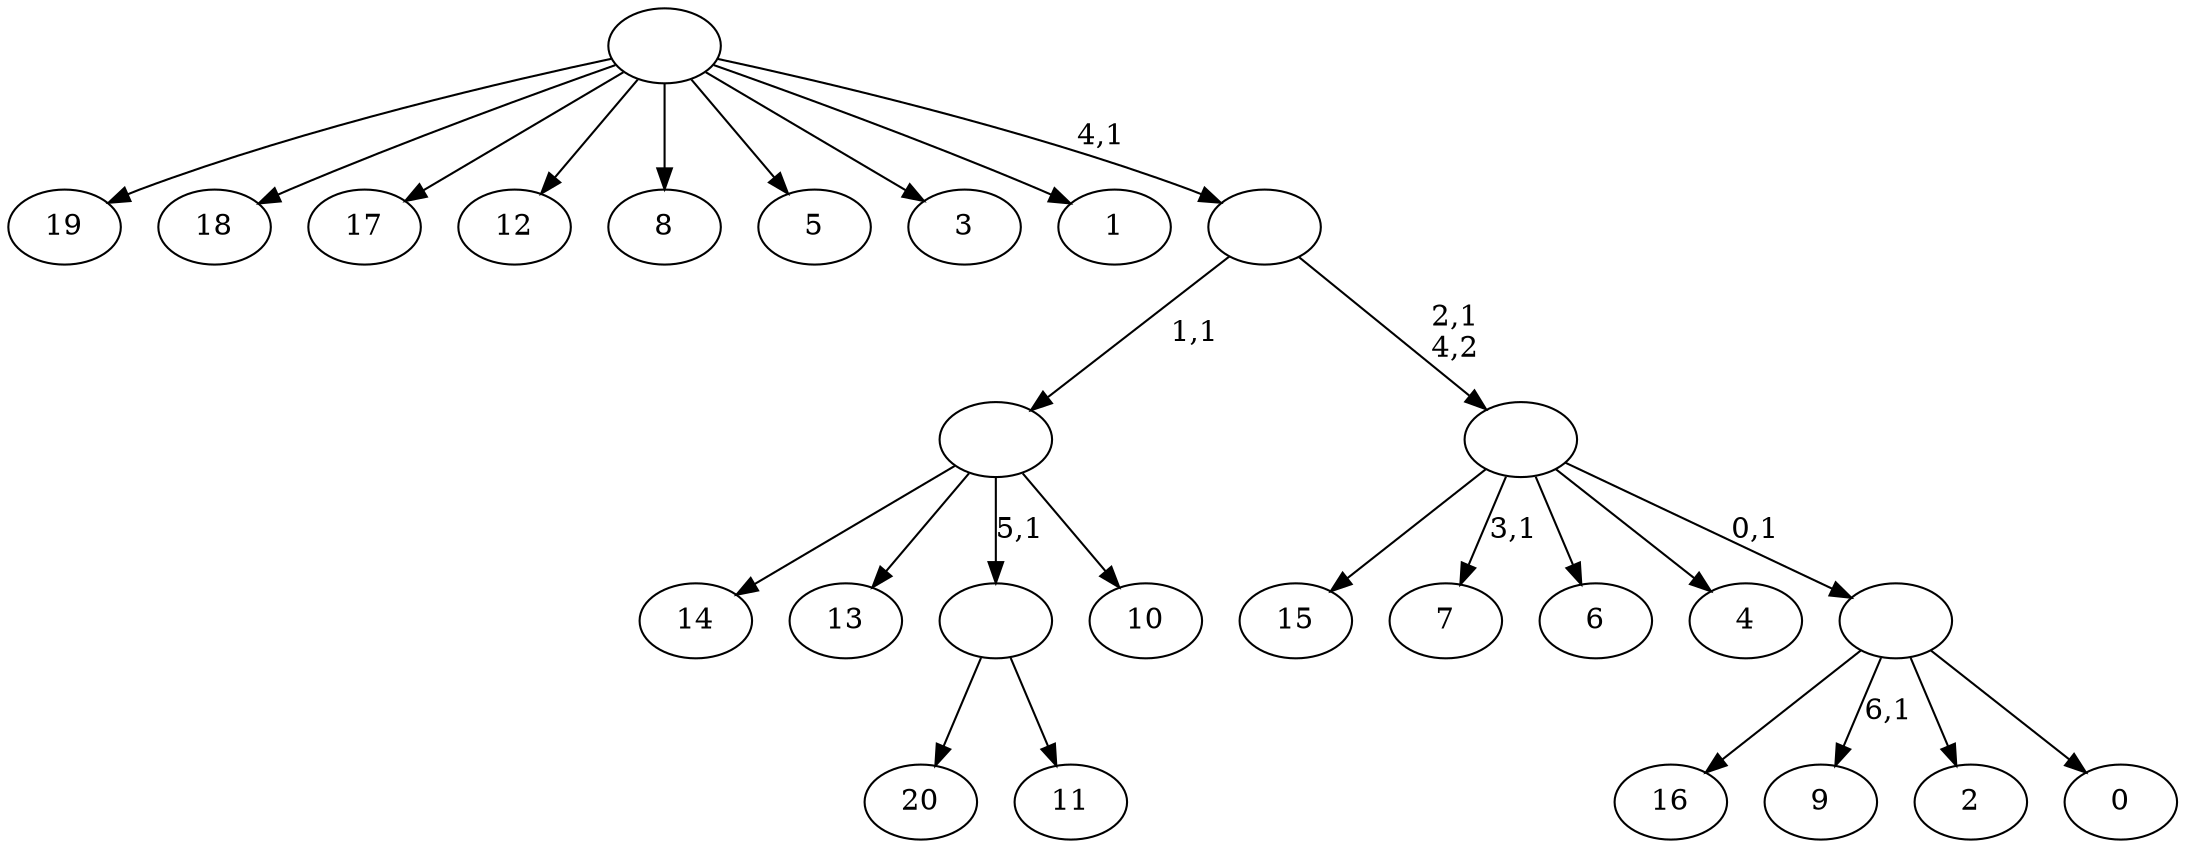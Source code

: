 digraph T {
	28 [label="20"]
	27 [label="19"]
	26 [label="18"]
	25 [label="17"]
	24 [label="16"]
	23 [label="15"]
	22 [label="14"]
	21 [label="13"]
	20 [label="12"]
	19 [label="11"]
	18 [label=""]
	17 [label="10"]
	16 [label=""]
	15 [label="9"]
	13 [label="8"]
	12 [label="7"]
	10 [label="6"]
	9 [label="5"]
	8 [label="4"]
	7 [label="3"]
	6 [label="2"]
	5 [label="1"]
	4 [label="0"]
	3 [label=""]
	2 [label=""]
	1 [label=""]
	0 [label=""]
	18 -> 28 [label=""]
	18 -> 19 [label=""]
	16 -> 22 [label=""]
	16 -> 21 [label=""]
	16 -> 18 [label="5,1"]
	16 -> 17 [label=""]
	3 -> 15 [label="6,1"]
	3 -> 24 [label=""]
	3 -> 6 [label=""]
	3 -> 4 [label=""]
	2 -> 12 [label="3,1"]
	2 -> 23 [label=""]
	2 -> 10 [label=""]
	2 -> 8 [label=""]
	2 -> 3 [label="0,1"]
	1 -> 16 [label="1,1"]
	1 -> 2 [label="2,1\n4,2"]
	0 -> 27 [label=""]
	0 -> 26 [label=""]
	0 -> 25 [label=""]
	0 -> 20 [label=""]
	0 -> 13 [label=""]
	0 -> 9 [label=""]
	0 -> 7 [label=""]
	0 -> 5 [label=""]
	0 -> 1 [label="4,1"]
}
